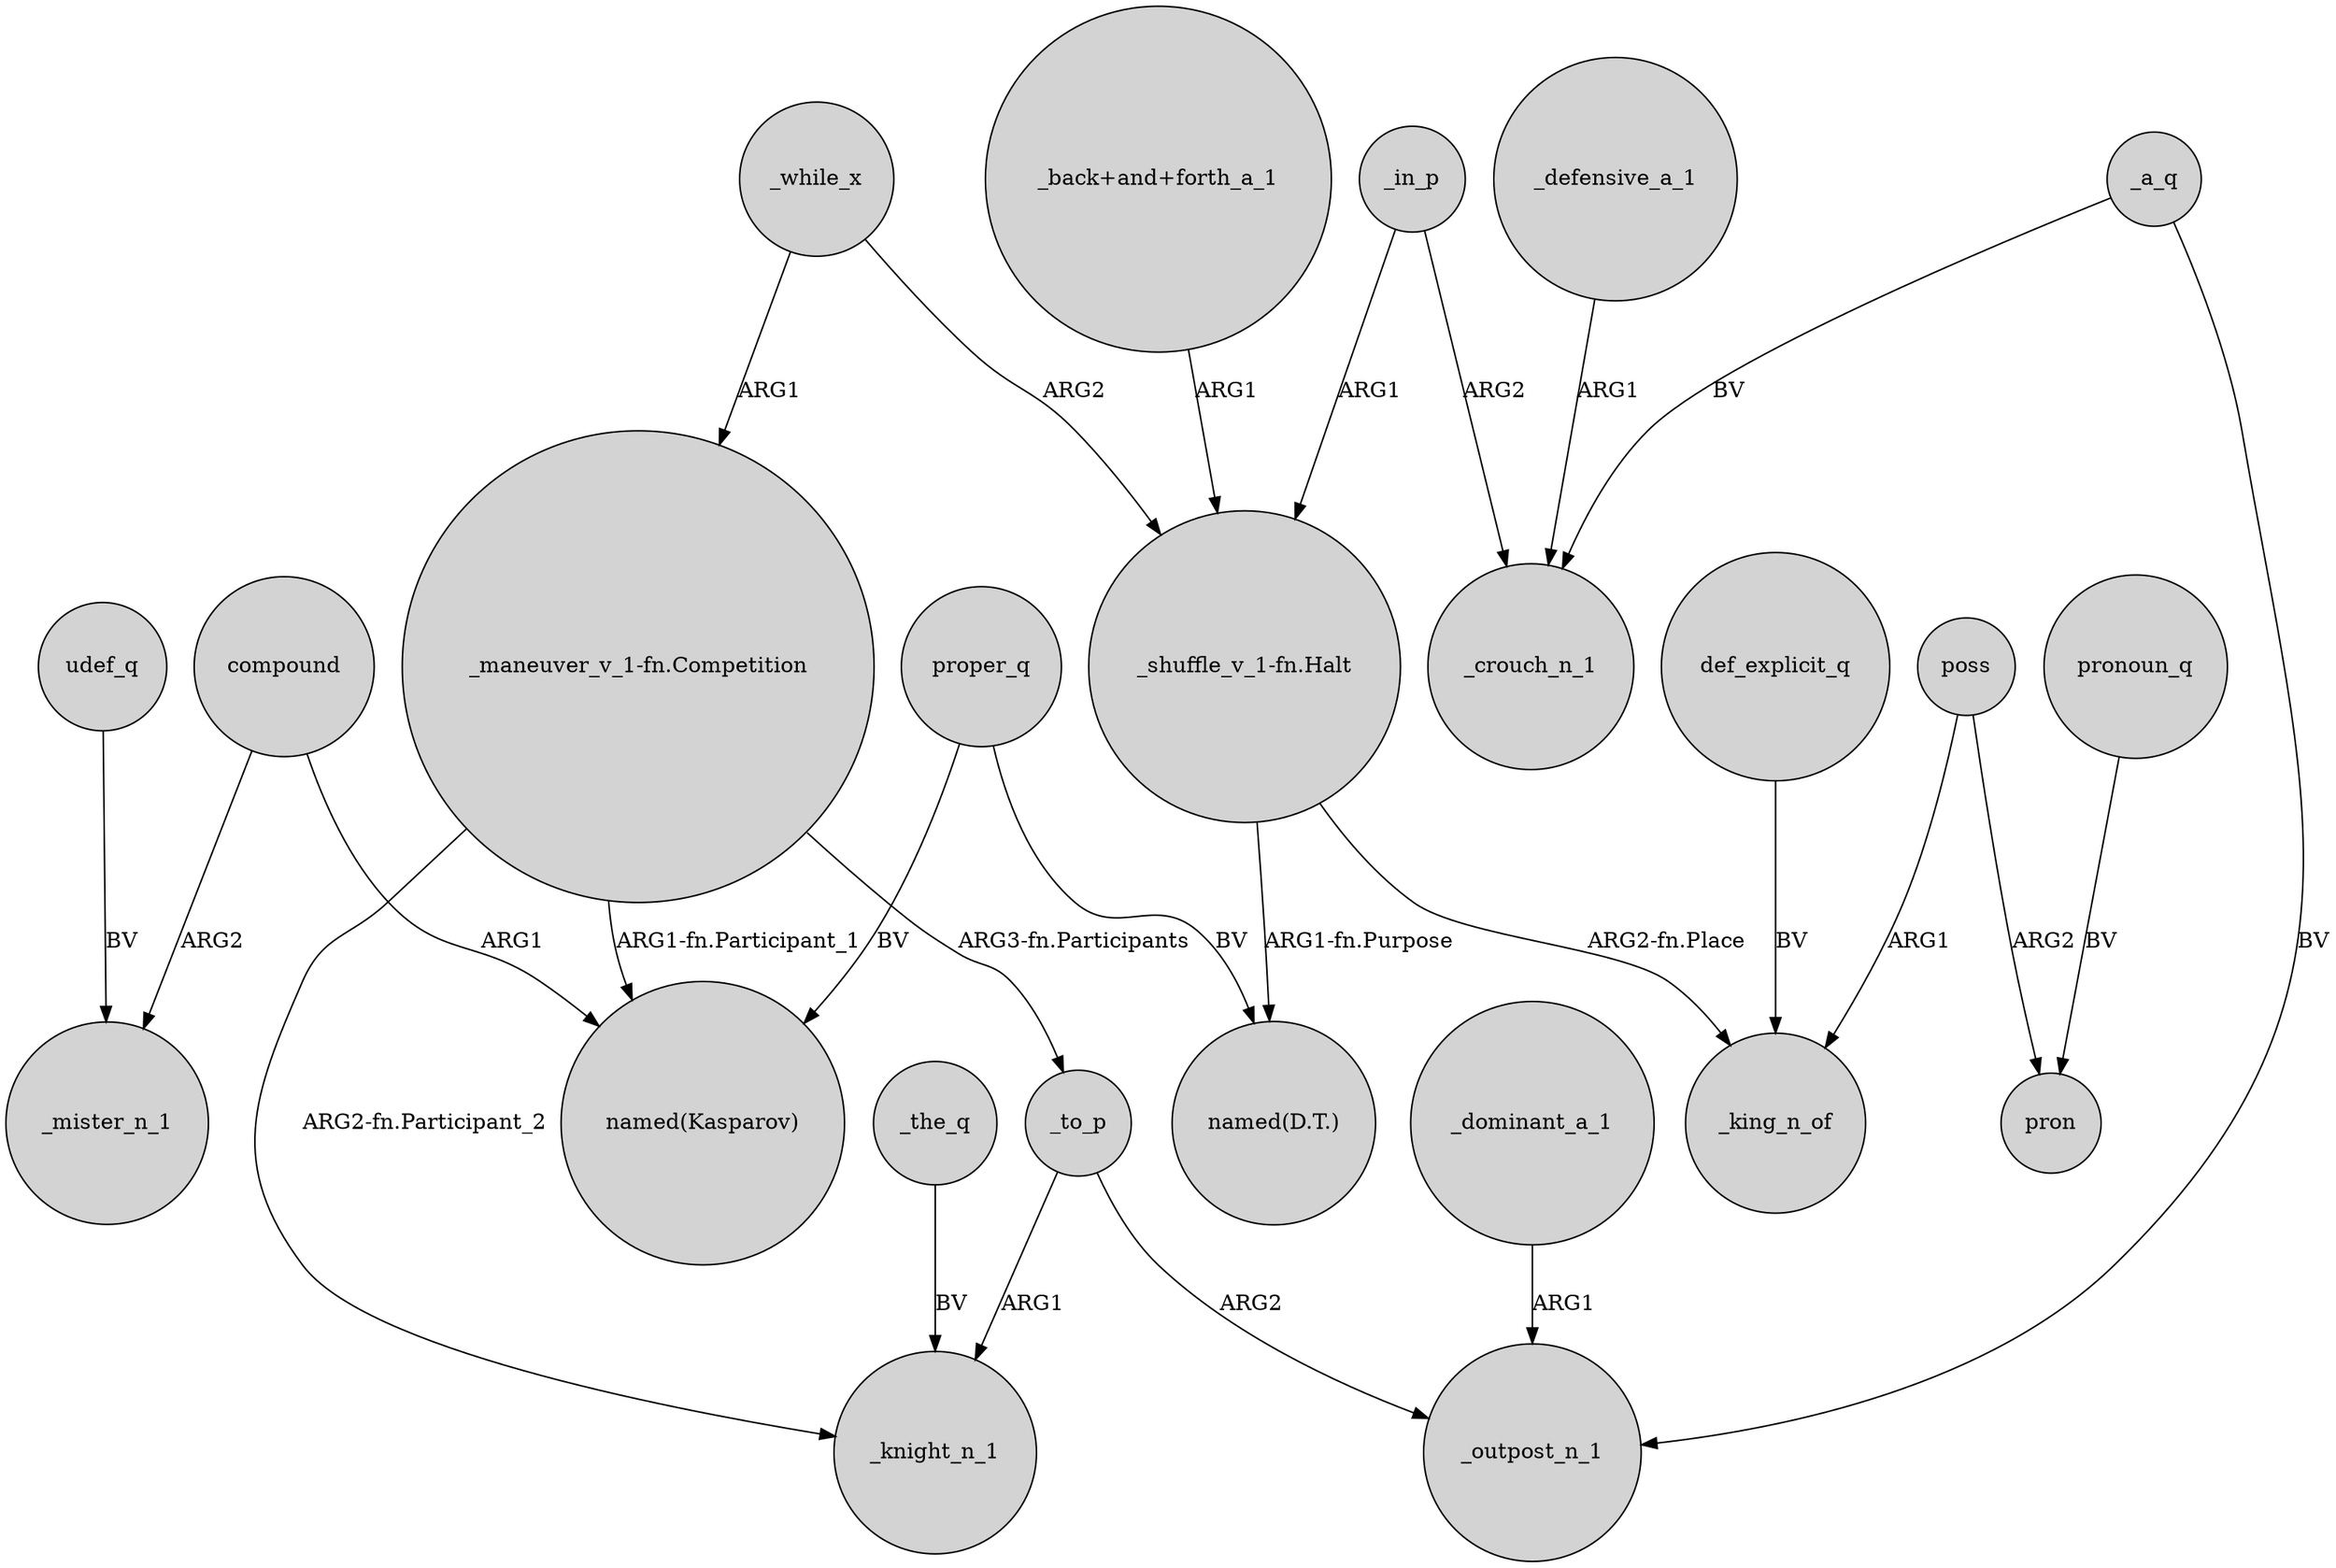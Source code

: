 digraph {
	node [shape=circle style=filled]
	compound -> _mister_n_1 [label=ARG2]
	_defensive_a_1 -> _crouch_n_1 [label=ARG1]
	_in_p -> "_shuffle_v_1-fn.Halt" [label=ARG1]
	def_explicit_q -> _king_n_of [label=BV]
	"_maneuver_v_1-fn.Competition" -> "named(Kasparov)" [label="ARG1-fn.Participant_1"]
	_a_q -> _outpost_n_1 [label=BV]
	"_back+and+forth_a_1" -> "_shuffle_v_1-fn.Halt" [label=ARG1]
	_while_x -> "_shuffle_v_1-fn.Halt" [label=ARG2]
	udef_q -> _mister_n_1 [label=BV]
	_in_p -> _crouch_n_1 [label=ARG2]
	"_shuffle_v_1-fn.Halt" -> "named(D.T.)" [label="ARG1-fn.Purpose"]
	pronoun_q -> pron [label=BV]
	poss -> pron [label=ARG2]
	"_maneuver_v_1-fn.Competition" -> _to_p [label="ARG3-fn.Participants"]
	poss -> _king_n_of [label=ARG1]
	"_maneuver_v_1-fn.Competition" -> _knight_n_1 [label="ARG2-fn.Participant_2"]
	proper_q -> "named(Kasparov)" [label=BV]
	_to_p -> _knight_n_1 [label=ARG1]
	"_shuffle_v_1-fn.Halt" -> _king_n_of [label="ARG2-fn.Place"]
	_while_x -> "_maneuver_v_1-fn.Competition" [label=ARG1]
	_to_p -> _outpost_n_1 [label=ARG2]
	_the_q -> _knight_n_1 [label=BV]
	_dominant_a_1 -> _outpost_n_1 [label=ARG1]
	_a_q -> _crouch_n_1 [label=BV]
	proper_q -> "named(D.T.)" [label=BV]
	compound -> "named(Kasparov)" [label=ARG1]
}
